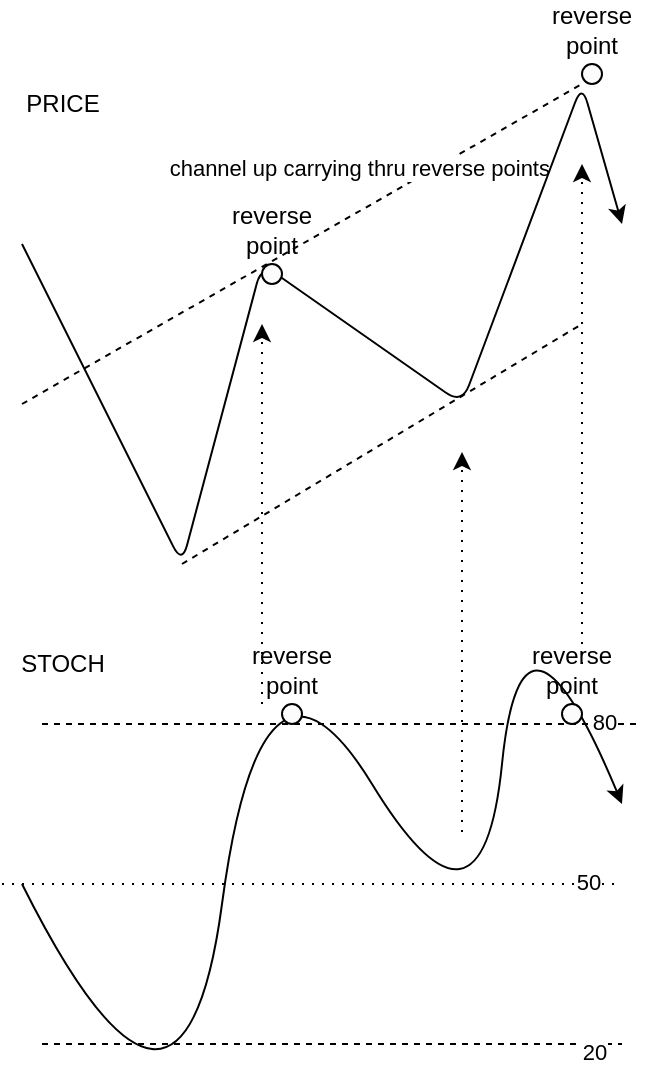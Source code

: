 <mxfile version="14.6.13" type="device"><diagram id="f04_evdl735FjreIoHW6" name="Страница 1"><mxGraphModel dx="1086" dy="1453" grid="1" gridSize="10" guides="1" tooltips="1" connect="1" arrows="1" fold="1" page="1" pageScale="1" pageWidth="1169" pageHeight="827" math="0" shadow="0"><root><mxCell id="0"/><mxCell id="1" parent="0"/><mxCell id="g2G2etPEyzqrBONmaBou-1" value="" style="endArrow=none;html=1;dashed=1;" parent="1" edge="1"><mxGeometry width="50" height="50" relative="1" as="geometry"><mxPoint x="120" y="200" as="sourcePoint"/><mxPoint x="400" y="40" as="targetPoint"/></mxGeometry></mxCell><mxCell id="g2G2etPEyzqrBONmaBou-24" value="channel up carrying thru reverse points" style="edgeLabel;html=1;align=right;verticalAlign=bottom;resizable=0;points=[];labelPosition=left;verticalLabelPosition=top;" parent="g2G2etPEyzqrBONmaBou-1" vertex="1" connectable="0"><mxGeometry x="0.306" y="-3" relative="1" as="geometry"><mxPoint x="80" y="-8" as="offset"/></mxGeometry></mxCell><mxCell id="g2G2etPEyzqrBONmaBou-2" value="" style="endArrow=none;html=1;dashed=1;" parent="1" edge="1"><mxGeometry width="50" height="50" relative="1" as="geometry"><mxPoint x="200" y="280" as="sourcePoint"/><mxPoint x="400" y="160" as="targetPoint"/></mxGeometry></mxCell><mxCell id="g2G2etPEyzqrBONmaBou-4" value="" style="endArrow=classic;html=1;" parent="1" edge="1"><mxGeometry width="50" height="50" relative="1" as="geometry"><mxPoint x="120" y="120" as="sourcePoint"/><mxPoint x="420" y="110" as="targetPoint"/><Array as="points"><mxPoint x="200" y="280"/><mxPoint x="240" y="130"/><mxPoint x="340" y="200"/><mxPoint x="400" y="40"/></Array></mxGeometry></mxCell><mxCell id="g2G2etPEyzqrBONmaBou-5" value="" style="endArrow=none;html=1;dashed=1;" parent="1" edge="1"><mxGeometry width="50" height="50" relative="1" as="geometry"><mxPoint x="130" y="360" as="sourcePoint"/><mxPoint x="430" y="360" as="targetPoint"/></mxGeometry></mxCell><mxCell id="g2G2etPEyzqrBONmaBou-10" value="80" style="edgeLabel;html=1;align=center;verticalAlign=middle;resizable=0;points=[];" parent="g2G2etPEyzqrBONmaBou-5" vertex="1" connectable="0"><mxGeometry x="0.87" y="1" relative="1" as="geometry"><mxPoint as="offset"/></mxGeometry></mxCell><mxCell id="g2G2etPEyzqrBONmaBou-6" value="" style="endArrow=none;html=1;dashed=1;dashPattern=1 4;" parent="1" edge="1"><mxGeometry width="50" height="50" relative="1" as="geometry"><mxPoint x="110" y="440" as="sourcePoint"/><mxPoint x="420" y="440" as="targetPoint"/></mxGeometry></mxCell><mxCell id="g2G2etPEyzqrBONmaBou-9" value="50" style="edgeLabel;html=1;align=center;verticalAlign=middle;resizable=0;points=[];" parent="g2G2etPEyzqrBONmaBou-6" vertex="1" connectable="0"><mxGeometry x="0.89" y="1" relative="1" as="geometry"><mxPoint as="offset"/></mxGeometry></mxCell><mxCell id="g2G2etPEyzqrBONmaBou-7" value="" style="endArrow=none;html=1;dashed=1;" parent="1" edge="1"><mxGeometry width="50" height="50" relative="1" as="geometry"><mxPoint x="130" y="520" as="sourcePoint"/><mxPoint x="420" y="520" as="targetPoint"/></mxGeometry></mxCell><mxCell id="g2G2etPEyzqrBONmaBou-11" value="20" style="edgeLabel;html=1;align=center;verticalAlign=middle;resizable=0;points=[];" parent="g2G2etPEyzqrBONmaBou-7" vertex="1" connectable="0"><mxGeometry x="0.9" y="-4" relative="1" as="geometry"><mxPoint as="offset"/></mxGeometry></mxCell><mxCell id="g2G2etPEyzqrBONmaBou-8" value="" style="curved=1;endArrow=classic;html=1;" parent="1" edge="1"><mxGeometry width="50" height="50" relative="1" as="geometry"><mxPoint x="120" y="440" as="sourcePoint"/><mxPoint x="420" y="400" as="targetPoint"/><Array as="points"><mxPoint x="200" y="600"/><mxPoint x="240" y="300"/><mxPoint x="350" y="480"/><mxPoint x="370" y="280"/></Array></mxGeometry></mxCell><mxCell id="g2G2etPEyzqrBONmaBou-13" value="PRICE" style="text;html=1;align=center;verticalAlign=middle;resizable=0;points=[];autosize=1;" parent="1" vertex="1"><mxGeometry x="115" y="40" width="50" height="20" as="geometry"/></mxCell><mxCell id="g2G2etPEyzqrBONmaBou-14" value="STOCH" style="text;html=1;align=center;verticalAlign=middle;resizable=0;points=[];autosize=1;" parent="1" vertex="1"><mxGeometry x="110" y="320" width="60" height="20" as="geometry"/></mxCell><mxCell id="g2G2etPEyzqrBONmaBou-15" value="" style="endArrow=classic;html=1;dashed=1;dashPattern=1 4;" parent="1" edge="1"><mxGeometry width="50" height="50" relative="1" as="geometry"><mxPoint x="240" y="350" as="sourcePoint"/><mxPoint x="240" y="160" as="targetPoint"/></mxGeometry></mxCell><mxCell id="g2G2etPEyzqrBONmaBou-16" value="" style="endArrow=classic;html=1;dashed=1;dashPattern=1 4;" parent="1" edge="1"><mxGeometry width="50" height="50" relative="1" as="geometry"><mxPoint x="340" y="414" as="sourcePoint"/><mxPoint x="340" y="224" as="targetPoint"/></mxGeometry></mxCell><mxCell id="g2G2etPEyzqrBONmaBou-18" value="" style="endArrow=classic;html=1;dashed=1;dashPattern=1 4;" parent="1" edge="1"><mxGeometry width="50" height="50" relative="1" as="geometry"><mxPoint x="400" y="330" as="sourcePoint"/><mxPoint x="400" y="80" as="targetPoint"/></mxGeometry></mxCell><mxCell id="g2G2etPEyzqrBONmaBou-33" value="reverse point" style="ellipse;whiteSpace=wrap;html=1;aspect=fixed;fillColor=#FCFCFC;labelPosition=center;verticalLabelPosition=top;align=center;verticalAlign=bottom;" parent="1" vertex="1"><mxGeometry x="400" y="30" width="10" height="10" as="geometry"/></mxCell><mxCell id="g2G2etPEyzqrBONmaBou-41" value="reverse point" style="ellipse;whiteSpace=wrap;html=1;aspect=fixed;fillColor=#FCFCFC;labelPosition=center;verticalLabelPosition=top;align=center;verticalAlign=bottom;" parent="1" vertex="1"><mxGeometry x="240" y="130" width="10" height="10" as="geometry"/></mxCell><mxCell id="g2G2etPEyzqrBONmaBou-42" value="reverse point" style="ellipse;whiteSpace=wrap;html=1;aspect=fixed;fillColor=#FCFCFC;labelPosition=center;verticalLabelPosition=top;align=center;verticalAlign=bottom;" parent="1" vertex="1"><mxGeometry x="390" y="350" width="10" height="10" as="geometry"/></mxCell><mxCell id="g2G2etPEyzqrBONmaBou-43" value="reverse point" style="ellipse;whiteSpace=wrap;html=1;aspect=fixed;fillColor=#FCFCFC;labelPosition=center;verticalLabelPosition=top;align=center;verticalAlign=bottom;" parent="1" vertex="1"><mxGeometry x="250" y="350" width="10" height="10" as="geometry"/></mxCell></root></mxGraphModel></diagram></mxfile>